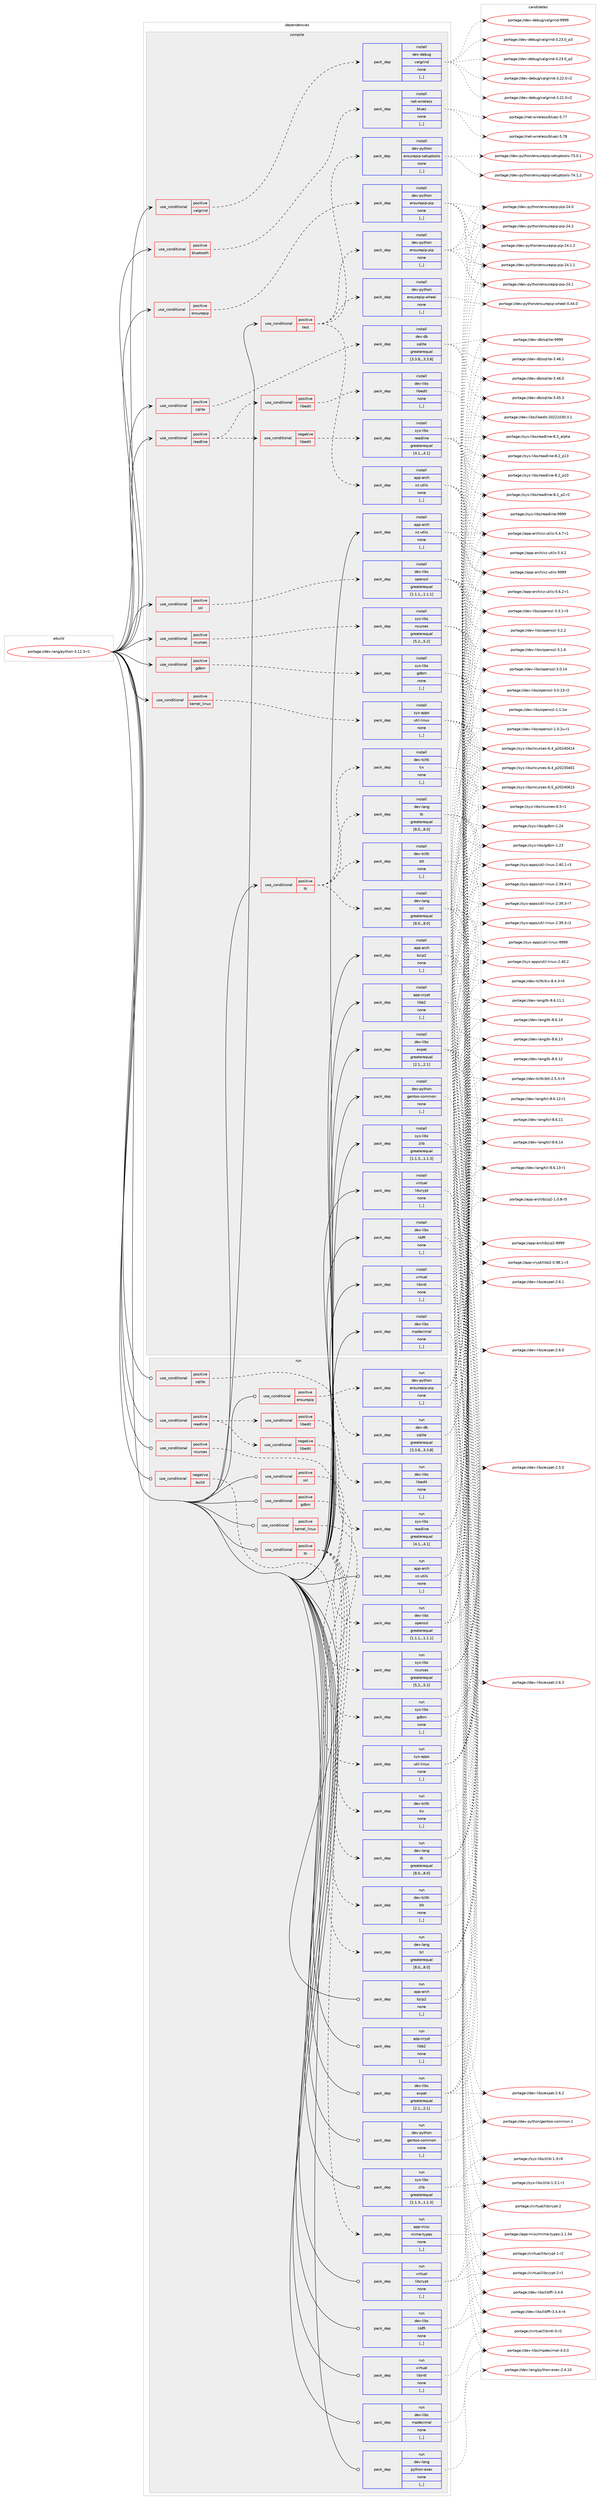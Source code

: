 digraph prolog {

# *************
# Graph options
# *************

newrank=true;
concentrate=true;
compound=true;
graph [rankdir=LR,fontname=Helvetica,fontsize=10,ranksep=1.5];#, ranksep=2.5, nodesep=0.2];
edge  [arrowhead=vee];
node  [fontname=Helvetica,fontsize=10];

# **********
# The ebuild
# **********

subgraph cluster_leftcol {
color=gray;
label=<<i>ebuild</i>>;
id [label="portage://dev-lang/python-3.12.3-r1", color=red, width=4, href="../dev-lang/python-3.12.3-r1.svg"];
}

# ****************
# The dependencies
# ****************

subgraph cluster_midcol {
color=gray;
label=<<i>dependencies</i>>;
subgraph cluster_compile {
fillcolor="#eeeeee";
style=filled;
label=<<i>compile</i>>;
subgraph cond153956 {
dependency595579 [label=<<TABLE BORDER="0" CELLBORDER="1" CELLSPACING="0" CELLPADDING="4"><TR><TD ROWSPAN="3" CELLPADDING="10">use_conditional</TD></TR><TR><TD>positive</TD></TR><TR><TD>bluetooth</TD></TR></TABLE>>, shape=none, color=red];
subgraph pack436943 {
dependency595580 [label=<<TABLE BORDER="0" CELLBORDER="1" CELLSPACING="0" CELLPADDING="4" WIDTH="220"><TR><TD ROWSPAN="6" CELLPADDING="30">pack_dep</TD></TR><TR><TD WIDTH="110">install</TD></TR><TR><TD>net-wireless</TD></TR><TR><TD>bluez</TD></TR><TR><TD>none</TD></TR><TR><TD>[,,]</TD></TR></TABLE>>, shape=none, color=blue];
}
dependency595579:e -> dependency595580:w [weight=20,style="dashed",arrowhead="vee"];
}
id:e -> dependency595579:w [weight=20,style="solid",arrowhead="vee"];
subgraph cond153957 {
dependency595581 [label=<<TABLE BORDER="0" CELLBORDER="1" CELLSPACING="0" CELLPADDING="4"><TR><TD ROWSPAN="3" CELLPADDING="10">use_conditional</TD></TR><TR><TD>positive</TD></TR><TR><TD>ensurepip</TD></TR></TABLE>>, shape=none, color=red];
subgraph pack436944 {
dependency595582 [label=<<TABLE BORDER="0" CELLBORDER="1" CELLSPACING="0" CELLPADDING="4" WIDTH="220"><TR><TD ROWSPAN="6" CELLPADDING="30">pack_dep</TD></TR><TR><TD WIDTH="110">install</TD></TR><TR><TD>dev-python</TD></TR><TR><TD>ensurepip-pip</TD></TR><TR><TD>none</TD></TR><TR><TD>[,,]</TD></TR></TABLE>>, shape=none, color=blue];
}
dependency595581:e -> dependency595582:w [weight=20,style="dashed",arrowhead="vee"];
}
id:e -> dependency595581:w [weight=20,style="solid",arrowhead="vee"];
subgraph cond153958 {
dependency595583 [label=<<TABLE BORDER="0" CELLBORDER="1" CELLSPACING="0" CELLPADDING="4"><TR><TD ROWSPAN="3" CELLPADDING="10">use_conditional</TD></TR><TR><TD>positive</TD></TR><TR><TD>gdbm</TD></TR></TABLE>>, shape=none, color=red];
subgraph pack436945 {
dependency595584 [label=<<TABLE BORDER="0" CELLBORDER="1" CELLSPACING="0" CELLPADDING="4" WIDTH="220"><TR><TD ROWSPAN="6" CELLPADDING="30">pack_dep</TD></TR><TR><TD WIDTH="110">install</TD></TR><TR><TD>sys-libs</TD></TR><TR><TD>gdbm</TD></TR><TR><TD>none</TD></TR><TR><TD>[,,]</TD></TR></TABLE>>, shape=none, color=blue];
}
dependency595583:e -> dependency595584:w [weight=20,style="dashed",arrowhead="vee"];
}
id:e -> dependency595583:w [weight=20,style="solid",arrowhead="vee"];
subgraph cond153959 {
dependency595585 [label=<<TABLE BORDER="0" CELLBORDER="1" CELLSPACING="0" CELLPADDING="4"><TR><TD ROWSPAN="3" CELLPADDING="10">use_conditional</TD></TR><TR><TD>positive</TD></TR><TR><TD>kernel_linux</TD></TR></TABLE>>, shape=none, color=red];
subgraph pack436946 {
dependency595586 [label=<<TABLE BORDER="0" CELLBORDER="1" CELLSPACING="0" CELLPADDING="4" WIDTH="220"><TR><TD ROWSPAN="6" CELLPADDING="30">pack_dep</TD></TR><TR><TD WIDTH="110">install</TD></TR><TR><TD>sys-apps</TD></TR><TR><TD>util-linux</TD></TR><TR><TD>none</TD></TR><TR><TD>[,,]</TD></TR></TABLE>>, shape=none, color=blue];
}
dependency595585:e -> dependency595586:w [weight=20,style="dashed",arrowhead="vee"];
}
id:e -> dependency595585:w [weight=20,style="solid",arrowhead="vee"];
subgraph cond153960 {
dependency595587 [label=<<TABLE BORDER="0" CELLBORDER="1" CELLSPACING="0" CELLPADDING="4"><TR><TD ROWSPAN="3" CELLPADDING="10">use_conditional</TD></TR><TR><TD>positive</TD></TR><TR><TD>ncurses</TD></TR></TABLE>>, shape=none, color=red];
subgraph pack436947 {
dependency595588 [label=<<TABLE BORDER="0" CELLBORDER="1" CELLSPACING="0" CELLPADDING="4" WIDTH="220"><TR><TD ROWSPAN="6" CELLPADDING="30">pack_dep</TD></TR><TR><TD WIDTH="110">install</TD></TR><TR><TD>sys-libs</TD></TR><TR><TD>ncurses</TD></TR><TR><TD>greaterequal</TD></TR><TR><TD>[5.2,,,5.2]</TD></TR></TABLE>>, shape=none, color=blue];
}
dependency595587:e -> dependency595588:w [weight=20,style="dashed",arrowhead="vee"];
}
id:e -> dependency595587:w [weight=20,style="solid",arrowhead="vee"];
subgraph cond153961 {
dependency595589 [label=<<TABLE BORDER="0" CELLBORDER="1" CELLSPACING="0" CELLPADDING="4"><TR><TD ROWSPAN="3" CELLPADDING="10">use_conditional</TD></TR><TR><TD>positive</TD></TR><TR><TD>readline</TD></TR></TABLE>>, shape=none, color=red];
subgraph cond153962 {
dependency595590 [label=<<TABLE BORDER="0" CELLBORDER="1" CELLSPACING="0" CELLPADDING="4"><TR><TD ROWSPAN="3" CELLPADDING="10">use_conditional</TD></TR><TR><TD>negative</TD></TR><TR><TD>libedit</TD></TR></TABLE>>, shape=none, color=red];
subgraph pack436948 {
dependency595591 [label=<<TABLE BORDER="0" CELLBORDER="1" CELLSPACING="0" CELLPADDING="4" WIDTH="220"><TR><TD ROWSPAN="6" CELLPADDING="30">pack_dep</TD></TR><TR><TD WIDTH="110">install</TD></TR><TR><TD>sys-libs</TD></TR><TR><TD>readline</TD></TR><TR><TD>greaterequal</TD></TR><TR><TD>[4.1,,,4.1]</TD></TR></TABLE>>, shape=none, color=blue];
}
dependency595590:e -> dependency595591:w [weight=20,style="dashed",arrowhead="vee"];
}
dependency595589:e -> dependency595590:w [weight=20,style="dashed",arrowhead="vee"];
subgraph cond153963 {
dependency595592 [label=<<TABLE BORDER="0" CELLBORDER="1" CELLSPACING="0" CELLPADDING="4"><TR><TD ROWSPAN="3" CELLPADDING="10">use_conditional</TD></TR><TR><TD>positive</TD></TR><TR><TD>libedit</TD></TR></TABLE>>, shape=none, color=red];
subgraph pack436949 {
dependency595593 [label=<<TABLE BORDER="0" CELLBORDER="1" CELLSPACING="0" CELLPADDING="4" WIDTH="220"><TR><TD ROWSPAN="6" CELLPADDING="30">pack_dep</TD></TR><TR><TD WIDTH="110">install</TD></TR><TR><TD>dev-libs</TD></TR><TR><TD>libedit</TD></TR><TR><TD>none</TD></TR><TR><TD>[,,]</TD></TR></TABLE>>, shape=none, color=blue];
}
dependency595592:e -> dependency595593:w [weight=20,style="dashed",arrowhead="vee"];
}
dependency595589:e -> dependency595592:w [weight=20,style="dashed",arrowhead="vee"];
}
id:e -> dependency595589:w [weight=20,style="solid",arrowhead="vee"];
subgraph cond153964 {
dependency595594 [label=<<TABLE BORDER="0" CELLBORDER="1" CELLSPACING="0" CELLPADDING="4"><TR><TD ROWSPAN="3" CELLPADDING="10">use_conditional</TD></TR><TR><TD>positive</TD></TR><TR><TD>sqlite</TD></TR></TABLE>>, shape=none, color=red];
subgraph pack436950 {
dependency595595 [label=<<TABLE BORDER="0" CELLBORDER="1" CELLSPACING="0" CELLPADDING="4" WIDTH="220"><TR><TD ROWSPAN="6" CELLPADDING="30">pack_dep</TD></TR><TR><TD WIDTH="110">install</TD></TR><TR><TD>dev-db</TD></TR><TR><TD>sqlite</TD></TR><TR><TD>greaterequal</TD></TR><TR><TD>[3.3.8,,,3.3.8]</TD></TR></TABLE>>, shape=none, color=blue];
}
dependency595594:e -> dependency595595:w [weight=20,style="dashed",arrowhead="vee"];
}
id:e -> dependency595594:w [weight=20,style="solid",arrowhead="vee"];
subgraph cond153965 {
dependency595596 [label=<<TABLE BORDER="0" CELLBORDER="1" CELLSPACING="0" CELLPADDING="4"><TR><TD ROWSPAN="3" CELLPADDING="10">use_conditional</TD></TR><TR><TD>positive</TD></TR><TR><TD>ssl</TD></TR></TABLE>>, shape=none, color=red];
subgraph pack436951 {
dependency595597 [label=<<TABLE BORDER="0" CELLBORDER="1" CELLSPACING="0" CELLPADDING="4" WIDTH="220"><TR><TD ROWSPAN="6" CELLPADDING="30">pack_dep</TD></TR><TR><TD WIDTH="110">install</TD></TR><TR><TD>dev-libs</TD></TR><TR><TD>openssl</TD></TR><TR><TD>greaterequal</TD></TR><TR><TD>[1.1.1,,,1.1.1]</TD></TR></TABLE>>, shape=none, color=blue];
}
dependency595596:e -> dependency595597:w [weight=20,style="dashed",arrowhead="vee"];
}
id:e -> dependency595596:w [weight=20,style="solid",arrowhead="vee"];
subgraph cond153966 {
dependency595598 [label=<<TABLE BORDER="0" CELLBORDER="1" CELLSPACING="0" CELLPADDING="4"><TR><TD ROWSPAN="3" CELLPADDING="10">use_conditional</TD></TR><TR><TD>positive</TD></TR><TR><TD>test</TD></TR></TABLE>>, shape=none, color=red];
subgraph pack436952 {
dependency595599 [label=<<TABLE BORDER="0" CELLBORDER="1" CELLSPACING="0" CELLPADDING="4" WIDTH="220"><TR><TD ROWSPAN="6" CELLPADDING="30">pack_dep</TD></TR><TR><TD WIDTH="110">install</TD></TR><TR><TD>app-arch</TD></TR><TR><TD>xz-utils</TD></TR><TR><TD>none</TD></TR><TR><TD>[,,]</TD></TR></TABLE>>, shape=none, color=blue];
}
dependency595598:e -> dependency595599:w [weight=20,style="dashed",arrowhead="vee"];
subgraph pack436953 {
dependency595600 [label=<<TABLE BORDER="0" CELLBORDER="1" CELLSPACING="0" CELLPADDING="4" WIDTH="220"><TR><TD ROWSPAN="6" CELLPADDING="30">pack_dep</TD></TR><TR><TD WIDTH="110">install</TD></TR><TR><TD>dev-python</TD></TR><TR><TD>ensurepip-pip</TD></TR><TR><TD>none</TD></TR><TR><TD>[,,]</TD></TR></TABLE>>, shape=none, color=blue];
}
dependency595598:e -> dependency595600:w [weight=20,style="dashed",arrowhead="vee"];
subgraph pack436954 {
dependency595601 [label=<<TABLE BORDER="0" CELLBORDER="1" CELLSPACING="0" CELLPADDING="4" WIDTH="220"><TR><TD ROWSPAN="6" CELLPADDING="30">pack_dep</TD></TR><TR><TD WIDTH="110">install</TD></TR><TR><TD>dev-python</TD></TR><TR><TD>ensurepip-setuptools</TD></TR><TR><TD>none</TD></TR><TR><TD>[,,]</TD></TR></TABLE>>, shape=none, color=blue];
}
dependency595598:e -> dependency595601:w [weight=20,style="dashed",arrowhead="vee"];
subgraph pack436955 {
dependency595602 [label=<<TABLE BORDER="0" CELLBORDER="1" CELLSPACING="0" CELLPADDING="4" WIDTH="220"><TR><TD ROWSPAN="6" CELLPADDING="30">pack_dep</TD></TR><TR><TD WIDTH="110">install</TD></TR><TR><TD>dev-python</TD></TR><TR><TD>ensurepip-wheel</TD></TR><TR><TD>none</TD></TR><TR><TD>[,,]</TD></TR></TABLE>>, shape=none, color=blue];
}
dependency595598:e -> dependency595602:w [weight=20,style="dashed",arrowhead="vee"];
}
id:e -> dependency595598:w [weight=20,style="solid",arrowhead="vee"];
subgraph cond153967 {
dependency595603 [label=<<TABLE BORDER="0" CELLBORDER="1" CELLSPACING="0" CELLPADDING="4"><TR><TD ROWSPAN="3" CELLPADDING="10">use_conditional</TD></TR><TR><TD>positive</TD></TR><TR><TD>tk</TD></TR></TABLE>>, shape=none, color=red];
subgraph pack436956 {
dependency595604 [label=<<TABLE BORDER="0" CELLBORDER="1" CELLSPACING="0" CELLPADDING="4" WIDTH="220"><TR><TD ROWSPAN="6" CELLPADDING="30">pack_dep</TD></TR><TR><TD WIDTH="110">install</TD></TR><TR><TD>dev-lang</TD></TR><TR><TD>tcl</TD></TR><TR><TD>greaterequal</TD></TR><TR><TD>[8.0,,,8.0]</TD></TR></TABLE>>, shape=none, color=blue];
}
dependency595603:e -> dependency595604:w [weight=20,style="dashed",arrowhead="vee"];
subgraph pack436957 {
dependency595605 [label=<<TABLE BORDER="0" CELLBORDER="1" CELLSPACING="0" CELLPADDING="4" WIDTH="220"><TR><TD ROWSPAN="6" CELLPADDING="30">pack_dep</TD></TR><TR><TD WIDTH="110">install</TD></TR><TR><TD>dev-lang</TD></TR><TR><TD>tk</TD></TR><TR><TD>greaterequal</TD></TR><TR><TD>[8.0,,,8.0]</TD></TR></TABLE>>, shape=none, color=blue];
}
dependency595603:e -> dependency595605:w [weight=20,style="dashed",arrowhead="vee"];
subgraph pack436958 {
dependency595606 [label=<<TABLE BORDER="0" CELLBORDER="1" CELLSPACING="0" CELLPADDING="4" WIDTH="220"><TR><TD ROWSPAN="6" CELLPADDING="30">pack_dep</TD></TR><TR><TD WIDTH="110">install</TD></TR><TR><TD>dev-tcltk</TD></TR><TR><TD>blt</TD></TR><TR><TD>none</TD></TR><TR><TD>[,,]</TD></TR></TABLE>>, shape=none, color=blue];
}
dependency595603:e -> dependency595606:w [weight=20,style="dashed",arrowhead="vee"];
subgraph pack436959 {
dependency595607 [label=<<TABLE BORDER="0" CELLBORDER="1" CELLSPACING="0" CELLPADDING="4" WIDTH="220"><TR><TD ROWSPAN="6" CELLPADDING="30">pack_dep</TD></TR><TR><TD WIDTH="110">install</TD></TR><TR><TD>dev-tcltk</TD></TR><TR><TD>tix</TD></TR><TR><TD>none</TD></TR><TR><TD>[,,]</TD></TR></TABLE>>, shape=none, color=blue];
}
dependency595603:e -> dependency595607:w [weight=20,style="dashed",arrowhead="vee"];
}
id:e -> dependency595603:w [weight=20,style="solid",arrowhead="vee"];
subgraph cond153968 {
dependency595608 [label=<<TABLE BORDER="0" CELLBORDER="1" CELLSPACING="0" CELLPADDING="4"><TR><TD ROWSPAN="3" CELLPADDING="10">use_conditional</TD></TR><TR><TD>positive</TD></TR><TR><TD>valgrind</TD></TR></TABLE>>, shape=none, color=red];
subgraph pack436960 {
dependency595609 [label=<<TABLE BORDER="0" CELLBORDER="1" CELLSPACING="0" CELLPADDING="4" WIDTH="220"><TR><TD ROWSPAN="6" CELLPADDING="30">pack_dep</TD></TR><TR><TD WIDTH="110">install</TD></TR><TR><TD>dev-debug</TD></TR><TR><TD>valgrind</TD></TR><TR><TD>none</TD></TR><TR><TD>[,,]</TD></TR></TABLE>>, shape=none, color=blue];
}
dependency595608:e -> dependency595609:w [weight=20,style="dashed",arrowhead="vee"];
}
id:e -> dependency595608:w [weight=20,style="solid",arrowhead="vee"];
subgraph pack436961 {
dependency595610 [label=<<TABLE BORDER="0" CELLBORDER="1" CELLSPACING="0" CELLPADDING="4" WIDTH="220"><TR><TD ROWSPAN="6" CELLPADDING="30">pack_dep</TD></TR><TR><TD WIDTH="110">install</TD></TR><TR><TD>app-arch</TD></TR><TR><TD>bzip2</TD></TR><TR><TD>none</TD></TR><TR><TD>[,,]</TD></TR></TABLE>>, shape=none, color=blue];
}
id:e -> dependency595610:w [weight=20,style="solid",arrowhead="vee"];
subgraph pack436962 {
dependency595611 [label=<<TABLE BORDER="0" CELLBORDER="1" CELLSPACING="0" CELLPADDING="4" WIDTH="220"><TR><TD ROWSPAN="6" CELLPADDING="30">pack_dep</TD></TR><TR><TD WIDTH="110">install</TD></TR><TR><TD>app-arch</TD></TR><TR><TD>xz-utils</TD></TR><TR><TD>none</TD></TR><TR><TD>[,,]</TD></TR></TABLE>>, shape=none, color=blue];
}
id:e -> dependency595611:w [weight=20,style="solid",arrowhead="vee"];
subgraph pack436963 {
dependency595612 [label=<<TABLE BORDER="0" CELLBORDER="1" CELLSPACING="0" CELLPADDING="4" WIDTH="220"><TR><TD ROWSPAN="6" CELLPADDING="30">pack_dep</TD></TR><TR><TD WIDTH="110">install</TD></TR><TR><TD>app-crypt</TD></TR><TR><TD>libb2</TD></TR><TR><TD>none</TD></TR><TR><TD>[,,]</TD></TR></TABLE>>, shape=none, color=blue];
}
id:e -> dependency595612:w [weight=20,style="solid",arrowhead="vee"];
subgraph pack436964 {
dependency595613 [label=<<TABLE BORDER="0" CELLBORDER="1" CELLSPACING="0" CELLPADDING="4" WIDTH="220"><TR><TD ROWSPAN="6" CELLPADDING="30">pack_dep</TD></TR><TR><TD WIDTH="110">install</TD></TR><TR><TD>dev-libs</TD></TR><TR><TD>expat</TD></TR><TR><TD>greaterequal</TD></TR><TR><TD>[2.1,,,2.1]</TD></TR></TABLE>>, shape=none, color=blue];
}
id:e -> dependency595613:w [weight=20,style="solid",arrowhead="vee"];
subgraph pack436965 {
dependency595614 [label=<<TABLE BORDER="0" CELLBORDER="1" CELLSPACING="0" CELLPADDING="4" WIDTH="220"><TR><TD ROWSPAN="6" CELLPADDING="30">pack_dep</TD></TR><TR><TD WIDTH="110">install</TD></TR><TR><TD>dev-libs</TD></TR><TR><TD>libffi</TD></TR><TR><TD>none</TD></TR><TR><TD>[,,]</TD></TR></TABLE>>, shape=none, color=blue];
}
id:e -> dependency595614:w [weight=20,style="solid",arrowhead="vee"];
subgraph pack436966 {
dependency595615 [label=<<TABLE BORDER="0" CELLBORDER="1" CELLSPACING="0" CELLPADDING="4" WIDTH="220"><TR><TD ROWSPAN="6" CELLPADDING="30">pack_dep</TD></TR><TR><TD WIDTH="110">install</TD></TR><TR><TD>dev-libs</TD></TR><TR><TD>mpdecimal</TD></TR><TR><TD>none</TD></TR><TR><TD>[,,]</TD></TR></TABLE>>, shape=none, color=blue];
}
id:e -> dependency595615:w [weight=20,style="solid",arrowhead="vee"];
subgraph pack436967 {
dependency595616 [label=<<TABLE BORDER="0" CELLBORDER="1" CELLSPACING="0" CELLPADDING="4" WIDTH="220"><TR><TD ROWSPAN="6" CELLPADDING="30">pack_dep</TD></TR><TR><TD WIDTH="110">install</TD></TR><TR><TD>dev-python</TD></TR><TR><TD>gentoo-common</TD></TR><TR><TD>none</TD></TR><TR><TD>[,,]</TD></TR></TABLE>>, shape=none, color=blue];
}
id:e -> dependency595616:w [weight=20,style="solid",arrowhead="vee"];
subgraph pack436968 {
dependency595617 [label=<<TABLE BORDER="0" CELLBORDER="1" CELLSPACING="0" CELLPADDING="4" WIDTH="220"><TR><TD ROWSPAN="6" CELLPADDING="30">pack_dep</TD></TR><TR><TD WIDTH="110">install</TD></TR><TR><TD>sys-libs</TD></TR><TR><TD>zlib</TD></TR><TR><TD>greaterequal</TD></TR><TR><TD>[1.1.3,,,1.1.3]</TD></TR></TABLE>>, shape=none, color=blue];
}
id:e -> dependency595617:w [weight=20,style="solid",arrowhead="vee"];
subgraph pack436969 {
dependency595618 [label=<<TABLE BORDER="0" CELLBORDER="1" CELLSPACING="0" CELLPADDING="4" WIDTH="220"><TR><TD ROWSPAN="6" CELLPADDING="30">pack_dep</TD></TR><TR><TD WIDTH="110">install</TD></TR><TR><TD>virtual</TD></TR><TR><TD>libcrypt</TD></TR><TR><TD>none</TD></TR><TR><TD>[,,]</TD></TR></TABLE>>, shape=none, color=blue];
}
id:e -> dependency595618:w [weight=20,style="solid",arrowhead="vee"];
subgraph pack436970 {
dependency595619 [label=<<TABLE BORDER="0" CELLBORDER="1" CELLSPACING="0" CELLPADDING="4" WIDTH="220"><TR><TD ROWSPAN="6" CELLPADDING="30">pack_dep</TD></TR><TR><TD WIDTH="110">install</TD></TR><TR><TD>virtual</TD></TR><TR><TD>libintl</TD></TR><TR><TD>none</TD></TR><TR><TD>[,,]</TD></TR></TABLE>>, shape=none, color=blue];
}
id:e -> dependency595619:w [weight=20,style="solid",arrowhead="vee"];
}
subgraph cluster_compileandrun {
fillcolor="#eeeeee";
style=filled;
label=<<i>compile and run</i>>;
}
subgraph cluster_run {
fillcolor="#eeeeee";
style=filled;
label=<<i>run</i>>;
subgraph cond153969 {
dependency595620 [label=<<TABLE BORDER="0" CELLBORDER="1" CELLSPACING="0" CELLPADDING="4"><TR><TD ROWSPAN="3" CELLPADDING="10">use_conditional</TD></TR><TR><TD>negative</TD></TR><TR><TD>build</TD></TR></TABLE>>, shape=none, color=red];
subgraph pack436971 {
dependency595621 [label=<<TABLE BORDER="0" CELLBORDER="1" CELLSPACING="0" CELLPADDING="4" WIDTH="220"><TR><TD ROWSPAN="6" CELLPADDING="30">pack_dep</TD></TR><TR><TD WIDTH="110">run</TD></TR><TR><TD>app-misc</TD></TR><TR><TD>mime-types</TD></TR><TR><TD>none</TD></TR><TR><TD>[,,]</TD></TR></TABLE>>, shape=none, color=blue];
}
dependency595620:e -> dependency595621:w [weight=20,style="dashed",arrowhead="vee"];
}
id:e -> dependency595620:w [weight=20,style="solid",arrowhead="odot"];
subgraph cond153970 {
dependency595622 [label=<<TABLE BORDER="0" CELLBORDER="1" CELLSPACING="0" CELLPADDING="4"><TR><TD ROWSPAN="3" CELLPADDING="10">use_conditional</TD></TR><TR><TD>positive</TD></TR><TR><TD>ensurepip</TD></TR></TABLE>>, shape=none, color=red];
subgraph pack436972 {
dependency595623 [label=<<TABLE BORDER="0" CELLBORDER="1" CELLSPACING="0" CELLPADDING="4" WIDTH="220"><TR><TD ROWSPAN="6" CELLPADDING="30">pack_dep</TD></TR><TR><TD WIDTH="110">run</TD></TR><TR><TD>dev-python</TD></TR><TR><TD>ensurepip-pip</TD></TR><TR><TD>none</TD></TR><TR><TD>[,,]</TD></TR></TABLE>>, shape=none, color=blue];
}
dependency595622:e -> dependency595623:w [weight=20,style="dashed",arrowhead="vee"];
}
id:e -> dependency595622:w [weight=20,style="solid",arrowhead="odot"];
subgraph cond153971 {
dependency595624 [label=<<TABLE BORDER="0" CELLBORDER="1" CELLSPACING="0" CELLPADDING="4"><TR><TD ROWSPAN="3" CELLPADDING="10">use_conditional</TD></TR><TR><TD>positive</TD></TR><TR><TD>gdbm</TD></TR></TABLE>>, shape=none, color=red];
subgraph pack436973 {
dependency595625 [label=<<TABLE BORDER="0" CELLBORDER="1" CELLSPACING="0" CELLPADDING="4" WIDTH="220"><TR><TD ROWSPAN="6" CELLPADDING="30">pack_dep</TD></TR><TR><TD WIDTH="110">run</TD></TR><TR><TD>sys-libs</TD></TR><TR><TD>gdbm</TD></TR><TR><TD>none</TD></TR><TR><TD>[,,]</TD></TR></TABLE>>, shape=none, color=blue];
}
dependency595624:e -> dependency595625:w [weight=20,style="dashed",arrowhead="vee"];
}
id:e -> dependency595624:w [weight=20,style="solid",arrowhead="odot"];
subgraph cond153972 {
dependency595626 [label=<<TABLE BORDER="0" CELLBORDER="1" CELLSPACING="0" CELLPADDING="4"><TR><TD ROWSPAN="3" CELLPADDING="10">use_conditional</TD></TR><TR><TD>positive</TD></TR><TR><TD>kernel_linux</TD></TR></TABLE>>, shape=none, color=red];
subgraph pack436974 {
dependency595627 [label=<<TABLE BORDER="0" CELLBORDER="1" CELLSPACING="0" CELLPADDING="4" WIDTH="220"><TR><TD ROWSPAN="6" CELLPADDING="30">pack_dep</TD></TR><TR><TD WIDTH="110">run</TD></TR><TR><TD>sys-apps</TD></TR><TR><TD>util-linux</TD></TR><TR><TD>none</TD></TR><TR><TD>[,,]</TD></TR></TABLE>>, shape=none, color=blue];
}
dependency595626:e -> dependency595627:w [weight=20,style="dashed",arrowhead="vee"];
}
id:e -> dependency595626:w [weight=20,style="solid",arrowhead="odot"];
subgraph cond153973 {
dependency595628 [label=<<TABLE BORDER="0" CELLBORDER="1" CELLSPACING="0" CELLPADDING="4"><TR><TD ROWSPAN="3" CELLPADDING="10">use_conditional</TD></TR><TR><TD>positive</TD></TR><TR><TD>ncurses</TD></TR></TABLE>>, shape=none, color=red];
subgraph pack436975 {
dependency595629 [label=<<TABLE BORDER="0" CELLBORDER="1" CELLSPACING="0" CELLPADDING="4" WIDTH="220"><TR><TD ROWSPAN="6" CELLPADDING="30">pack_dep</TD></TR><TR><TD WIDTH="110">run</TD></TR><TR><TD>sys-libs</TD></TR><TR><TD>ncurses</TD></TR><TR><TD>greaterequal</TD></TR><TR><TD>[5.2,,,5.2]</TD></TR></TABLE>>, shape=none, color=blue];
}
dependency595628:e -> dependency595629:w [weight=20,style="dashed",arrowhead="vee"];
}
id:e -> dependency595628:w [weight=20,style="solid",arrowhead="odot"];
subgraph cond153974 {
dependency595630 [label=<<TABLE BORDER="0" CELLBORDER="1" CELLSPACING="0" CELLPADDING="4"><TR><TD ROWSPAN="3" CELLPADDING="10">use_conditional</TD></TR><TR><TD>positive</TD></TR><TR><TD>readline</TD></TR></TABLE>>, shape=none, color=red];
subgraph cond153975 {
dependency595631 [label=<<TABLE BORDER="0" CELLBORDER="1" CELLSPACING="0" CELLPADDING="4"><TR><TD ROWSPAN="3" CELLPADDING="10">use_conditional</TD></TR><TR><TD>negative</TD></TR><TR><TD>libedit</TD></TR></TABLE>>, shape=none, color=red];
subgraph pack436976 {
dependency595632 [label=<<TABLE BORDER="0" CELLBORDER="1" CELLSPACING="0" CELLPADDING="4" WIDTH="220"><TR><TD ROWSPAN="6" CELLPADDING="30">pack_dep</TD></TR><TR><TD WIDTH="110">run</TD></TR><TR><TD>sys-libs</TD></TR><TR><TD>readline</TD></TR><TR><TD>greaterequal</TD></TR><TR><TD>[4.1,,,4.1]</TD></TR></TABLE>>, shape=none, color=blue];
}
dependency595631:e -> dependency595632:w [weight=20,style="dashed",arrowhead="vee"];
}
dependency595630:e -> dependency595631:w [weight=20,style="dashed",arrowhead="vee"];
subgraph cond153976 {
dependency595633 [label=<<TABLE BORDER="0" CELLBORDER="1" CELLSPACING="0" CELLPADDING="4"><TR><TD ROWSPAN="3" CELLPADDING="10">use_conditional</TD></TR><TR><TD>positive</TD></TR><TR><TD>libedit</TD></TR></TABLE>>, shape=none, color=red];
subgraph pack436977 {
dependency595634 [label=<<TABLE BORDER="0" CELLBORDER="1" CELLSPACING="0" CELLPADDING="4" WIDTH="220"><TR><TD ROWSPAN="6" CELLPADDING="30">pack_dep</TD></TR><TR><TD WIDTH="110">run</TD></TR><TR><TD>dev-libs</TD></TR><TR><TD>libedit</TD></TR><TR><TD>none</TD></TR><TR><TD>[,,]</TD></TR></TABLE>>, shape=none, color=blue];
}
dependency595633:e -> dependency595634:w [weight=20,style="dashed",arrowhead="vee"];
}
dependency595630:e -> dependency595633:w [weight=20,style="dashed",arrowhead="vee"];
}
id:e -> dependency595630:w [weight=20,style="solid",arrowhead="odot"];
subgraph cond153977 {
dependency595635 [label=<<TABLE BORDER="0" CELLBORDER="1" CELLSPACING="0" CELLPADDING="4"><TR><TD ROWSPAN="3" CELLPADDING="10">use_conditional</TD></TR><TR><TD>positive</TD></TR><TR><TD>sqlite</TD></TR></TABLE>>, shape=none, color=red];
subgraph pack436978 {
dependency595636 [label=<<TABLE BORDER="0" CELLBORDER="1" CELLSPACING="0" CELLPADDING="4" WIDTH="220"><TR><TD ROWSPAN="6" CELLPADDING="30">pack_dep</TD></TR><TR><TD WIDTH="110">run</TD></TR><TR><TD>dev-db</TD></TR><TR><TD>sqlite</TD></TR><TR><TD>greaterequal</TD></TR><TR><TD>[3.3.8,,,3.3.8]</TD></TR></TABLE>>, shape=none, color=blue];
}
dependency595635:e -> dependency595636:w [weight=20,style="dashed",arrowhead="vee"];
}
id:e -> dependency595635:w [weight=20,style="solid",arrowhead="odot"];
subgraph cond153978 {
dependency595637 [label=<<TABLE BORDER="0" CELLBORDER="1" CELLSPACING="0" CELLPADDING="4"><TR><TD ROWSPAN="3" CELLPADDING="10">use_conditional</TD></TR><TR><TD>positive</TD></TR><TR><TD>ssl</TD></TR></TABLE>>, shape=none, color=red];
subgraph pack436979 {
dependency595638 [label=<<TABLE BORDER="0" CELLBORDER="1" CELLSPACING="0" CELLPADDING="4" WIDTH="220"><TR><TD ROWSPAN="6" CELLPADDING="30">pack_dep</TD></TR><TR><TD WIDTH="110">run</TD></TR><TR><TD>dev-libs</TD></TR><TR><TD>openssl</TD></TR><TR><TD>greaterequal</TD></TR><TR><TD>[1.1.1,,,1.1.1]</TD></TR></TABLE>>, shape=none, color=blue];
}
dependency595637:e -> dependency595638:w [weight=20,style="dashed",arrowhead="vee"];
}
id:e -> dependency595637:w [weight=20,style="solid",arrowhead="odot"];
subgraph cond153979 {
dependency595639 [label=<<TABLE BORDER="0" CELLBORDER="1" CELLSPACING="0" CELLPADDING="4"><TR><TD ROWSPAN="3" CELLPADDING="10">use_conditional</TD></TR><TR><TD>positive</TD></TR><TR><TD>tk</TD></TR></TABLE>>, shape=none, color=red];
subgraph pack436980 {
dependency595640 [label=<<TABLE BORDER="0" CELLBORDER="1" CELLSPACING="0" CELLPADDING="4" WIDTH="220"><TR><TD ROWSPAN="6" CELLPADDING="30">pack_dep</TD></TR><TR><TD WIDTH="110">run</TD></TR><TR><TD>dev-lang</TD></TR><TR><TD>tcl</TD></TR><TR><TD>greaterequal</TD></TR><TR><TD>[8.0,,,8.0]</TD></TR></TABLE>>, shape=none, color=blue];
}
dependency595639:e -> dependency595640:w [weight=20,style="dashed",arrowhead="vee"];
subgraph pack436981 {
dependency595641 [label=<<TABLE BORDER="0" CELLBORDER="1" CELLSPACING="0" CELLPADDING="4" WIDTH="220"><TR><TD ROWSPAN="6" CELLPADDING="30">pack_dep</TD></TR><TR><TD WIDTH="110">run</TD></TR><TR><TD>dev-lang</TD></TR><TR><TD>tk</TD></TR><TR><TD>greaterequal</TD></TR><TR><TD>[8.0,,,8.0]</TD></TR></TABLE>>, shape=none, color=blue];
}
dependency595639:e -> dependency595641:w [weight=20,style="dashed",arrowhead="vee"];
subgraph pack436982 {
dependency595642 [label=<<TABLE BORDER="0" CELLBORDER="1" CELLSPACING="0" CELLPADDING="4" WIDTH="220"><TR><TD ROWSPAN="6" CELLPADDING="30">pack_dep</TD></TR><TR><TD WIDTH="110">run</TD></TR><TR><TD>dev-tcltk</TD></TR><TR><TD>blt</TD></TR><TR><TD>none</TD></TR><TR><TD>[,,]</TD></TR></TABLE>>, shape=none, color=blue];
}
dependency595639:e -> dependency595642:w [weight=20,style="dashed",arrowhead="vee"];
subgraph pack436983 {
dependency595643 [label=<<TABLE BORDER="0" CELLBORDER="1" CELLSPACING="0" CELLPADDING="4" WIDTH="220"><TR><TD ROWSPAN="6" CELLPADDING="30">pack_dep</TD></TR><TR><TD WIDTH="110">run</TD></TR><TR><TD>dev-tcltk</TD></TR><TR><TD>tix</TD></TR><TR><TD>none</TD></TR><TR><TD>[,,]</TD></TR></TABLE>>, shape=none, color=blue];
}
dependency595639:e -> dependency595643:w [weight=20,style="dashed",arrowhead="vee"];
}
id:e -> dependency595639:w [weight=20,style="solid",arrowhead="odot"];
subgraph pack436984 {
dependency595644 [label=<<TABLE BORDER="0" CELLBORDER="1" CELLSPACING="0" CELLPADDING="4" WIDTH="220"><TR><TD ROWSPAN="6" CELLPADDING="30">pack_dep</TD></TR><TR><TD WIDTH="110">run</TD></TR><TR><TD>app-arch</TD></TR><TR><TD>bzip2</TD></TR><TR><TD>none</TD></TR><TR><TD>[,,]</TD></TR></TABLE>>, shape=none, color=blue];
}
id:e -> dependency595644:w [weight=20,style="solid",arrowhead="odot"];
subgraph pack436985 {
dependency595645 [label=<<TABLE BORDER="0" CELLBORDER="1" CELLSPACING="0" CELLPADDING="4" WIDTH="220"><TR><TD ROWSPAN="6" CELLPADDING="30">pack_dep</TD></TR><TR><TD WIDTH="110">run</TD></TR><TR><TD>app-arch</TD></TR><TR><TD>xz-utils</TD></TR><TR><TD>none</TD></TR><TR><TD>[,,]</TD></TR></TABLE>>, shape=none, color=blue];
}
id:e -> dependency595645:w [weight=20,style="solid",arrowhead="odot"];
subgraph pack436986 {
dependency595646 [label=<<TABLE BORDER="0" CELLBORDER="1" CELLSPACING="0" CELLPADDING="4" WIDTH="220"><TR><TD ROWSPAN="6" CELLPADDING="30">pack_dep</TD></TR><TR><TD WIDTH="110">run</TD></TR><TR><TD>app-crypt</TD></TR><TR><TD>libb2</TD></TR><TR><TD>none</TD></TR><TR><TD>[,,]</TD></TR></TABLE>>, shape=none, color=blue];
}
id:e -> dependency595646:w [weight=20,style="solid",arrowhead="odot"];
subgraph pack436987 {
dependency595647 [label=<<TABLE BORDER="0" CELLBORDER="1" CELLSPACING="0" CELLPADDING="4" WIDTH="220"><TR><TD ROWSPAN="6" CELLPADDING="30">pack_dep</TD></TR><TR><TD WIDTH="110">run</TD></TR><TR><TD>dev-lang</TD></TR><TR><TD>python-exec</TD></TR><TR><TD>none</TD></TR><TR><TD>[,,]</TD></TR></TABLE>>, shape=none, color=blue];
}
id:e -> dependency595647:w [weight=20,style="solid",arrowhead="odot"];
subgraph pack436988 {
dependency595648 [label=<<TABLE BORDER="0" CELLBORDER="1" CELLSPACING="0" CELLPADDING="4" WIDTH="220"><TR><TD ROWSPAN="6" CELLPADDING="30">pack_dep</TD></TR><TR><TD WIDTH="110">run</TD></TR><TR><TD>dev-libs</TD></TR><TR><TD>expat</TD></TR><TR><TD>greaterequal</TD></TR><TR><TD>[2.1,,,2.1]</TD></TR></TABLE>>, shape=none, color=blue];
}
id:e -> dependency595648:w [weight=20,style="solid",arrowhead="odot"];
subgraph pack436989 {
dependency595649 [label=<<TABLE BORDER="0" CELLBORDER="1" CELLSPACING="0" CELLPADDING="4" WIDTH="220"><TR><TD ROWSPAN="6" CELLPADDING="30">pack_dep</TD></TR><TR><TD WIDTH="110">run</TD></TR><TR><TD>dev-libs</TD></TR><TR><TD>libffi</TD></TR><TR><TD>none</TD></TR><TR><TD>[,,]</TD></TR></TABLE>>, shape=none, color=blue];
}
id:e -> dependency595649:w [weight=20,style="solid",arrowhead="odot"];
subgraph pack436990 {
dependency595650 [label=<<TABLE BORDER="0" CELLBORDER="1" CELLSPACING="0" CELLPADDING="4" WIDTH="220"><TR><TD ROWSPAN="6" CELLPADDING="30">pack_dep</TD></TR><TR><TD WIDTH="110">run</TD></TR><TR><TD>dev-libs</TD></TR><TR><TD>mpdecimal</TD></TR><TR><TD>none</TD></TR><TR><TD>[,,]</TD></TR></TABLE>>, shape=none, color=blue];
}
id:e -> dependency595650:w [weight=20,style="solid",arrowhead="odot"];
subgraph pack436991 {
dependency595651 [label=<<TABLE BORDER="0" CELLBORDER="1" CELLSPACING="0" CELLPADDING="4" WIDTH="220"><TR><TD ROWSPAN="6" CELLPADDING="30">pack_dep</TD></TR><TR><TD WIDTH="110">run</TD></TR><TR><TD>dev-python</TD></TR><TR><TD>gentoo-common</TD></TR><TR><TD>none</TD></TR><TR><TD>[,,]</TD></TR></TABLE>>, shape=none, color=blue];
}
id:e -> dependency595651:w [weight=20,style="solid",arrowhead="odot"];
subgraph pack436992 {
dependency595652 [label=<<TABLE BORDER="0" CELLBORDER="1" CELLSPACING="0" CELLPADDING="4" WIDTH="220"><TR><TD ROWSPAN="6" CELLPADDING="30">pack_dep</TD></TR><TR><TD WIDTH="110">run</TD></TR><TR><TD>sys-libs</TD></TR><TR><TD>zlib</TD></TR><TR><TD>greaterequal</TD></TR><TR><TD>[1.1.3,,,1.1.3]</TD></TR></TABLE>>, shape=none, color=blue];
}
id:e -> dependency595652:w [weight=20,style="solid",arrowhead="odot"];
subgraph pack436993 {
dependency595653 [label=<<TABLE BORDER="0" CELLBORDER="1" CELLSPACING="0" CELLPADDING="4" WIDTH="220"><TR><TD ROWSPAN="6" CELLPADDING="30">pack_dep</TD></TR><TR><TD WIDTH="110">run</TD></TR><TR><TD>virtual</TD></TR><TR><TD>libcrypt</TD></TR><TR><TD>none</TD></TR><TR><TD>[,,]</TD></TR></TABLE>>, shape=none, color=blue];
}
id:e -> dependency595653:w [weight=20,style="solid",arrowhead="odot"];
subgraph pack436994 {
dependency595654 [label=<<TABLE BORDER="0" CELLBORDER="1" CELLSPACING="0" CELLPADDING="4" WIDTH="220"><TR><TD ROWSPAN="6" CELLPADDING="30">pack_dep</TD></TR><TR><TD WIDTH="110">run</TD></TR><TR><TD>virtual</TD></TR><TR><TD>libintl</TD></TR><TR><TD>none</TD></TR><TR><TD>[,,]</TD></TR></TABLE>>, shape=none, color=blue];
}
id:e -> dependency595654:w [weight=20,style="solid",arrowhead="odot"];
}
}

# **************
# The candidates
# **************

subgraph cluster_choices {
rank=same;
color=gray;
label=<<i>candidates</i>>;

subgraph choice436943 {
color=black;
nodesep=1;
choice1101011164511910511410110810111511547981081171011224553465556 [label="portage://net-wireless/bluez-5.78", color=red, width=4,href="../net-wireless/bluez-5.78.svg"];
choice1101011164511910511410110810111511547981081171011224553465555 [label="portage://net-wireless/bluez-5.77", color=red, width=4,href="../net-wireless/bluez-5.77.svg"];
dependency595580:e -> choice1101011164511910511410110810111511547981081171011224553465556:w [style=dotted,weight="100"];
dependency595580:e -> choice1101011164511910511410110810111511547981081171011224553465555:w [style=dotted,weight="100"];
}
subgraph choice436944 {
color=black;
nodesep=1;
choice1001011184511212111610411111047101110115117114101112105112451121051124550524650 [label="portage://dev-python/ensurepip-pip-24.2", color=red, width=4,href="../dev-python/ensurepip-pip-24.2.svg"];
choice10010111845112121116104111110471011101151171141011121051124511210511245505246494650 [label="portage://dev-python/ensurepip-pip-24.1.2", color=red, width=4,href="../dev-python/ensurepip-pip-24.1.2.svg"];
choice10010111845112121116104111110471011101151171141011121051124511210511245505246494649 [label="portage://dev-python/ensurepip-pip-24.1.1", color=red, width=4,href="../dev-python/ensurepip-pip-24.1.1.svg"];
choice1001011184511212111610411111047101110115117114101112105112451121051124550524649 [label="portage://dev-python/ensurepip-pip-24.1", color=red, width=4,href="../dev-python/ensurepip-pip-24.1.svg"];
choice1001011184511212111610411111047101110115117114101112105112451121051124550524648 [label="portage://dev-python/ensurepip-pip-24.0", color=red, width=4,href="../dev-python/ensurepip-pip-24.0.svg"];
dependency595582:e -> choice1001011184511212111610411111047101110115117114101112105112451121051124550524650:w [style=dotted,weight="100"];
dependency595582:e -> choice10010111845112121116104111110471011101151171141011121051124511210511245505246494650:w [style=dotted,weight="100"];
dependency595582:e -> choice10010111845112121116104111110471011101151171141011121051124511210511245505246494649:w [style=dotted,weight="100"];
dependency595582:e -> choice1001011184511212111610411111047101110115117114101112105112451121051124550524649:w [style=dotted,weight="100"];
dependency595582:e -> choice1001011184511212111610411111047101110115117114101112105112451121051124550524648:w [style=dotted,weight="100"];
}
subgraph choice436945 {
color=black;
nodesep=1;
choice115121115451081059811547103100981094549465052 [label="portage://sys-libs/gdbm-1.24", color=red, width=4,href="../sys-libs/gdbm-1.24.svg"];
choice115121115451081059811547103100981094549465051 [label="portage://sys-libs/gdbm-1.23", color=red, width=4,href="../sys-libs/gdbm-1.23.svg"];
dependency595584:e -> choice115121115451081059811547103100981094549465052:w [style=dotted,weight="100"];
dependency595584:e -> choice115121115451081059811547103100981094549465051:w [style=dotted,weight="100"];
}
subgraph choice436946 {
color=black;
nodesep=1;
choice115121115459711211211547117116105108451081051101171204557575757 [label="portage://sys-apps/util-linux-9999", color=red, width=4,href="../sys-apps/util-linux-9999.svg"];
choice1151211154597112112115471171161051084510810511011712045504652484650 [label="portage://sys-apps/util-linux-2.40.2", color=red, width=4,href="../sys-apps/util-linux-2.40.2.svg"];
choice11512111545971121121154711711610510845108105110117120455046524846494511451 [label="portage://sys-apps/util-linux-2.40.1-r3", color=red, width=4,href="../sys-apps/util-linux-2.40.1-r3.svg"];
choice11512111545971121121154711711610510845108105110117120455046515746524511449 [label="portage://sys-apps/util-linux-2.39.4-r1", color=red, width=4,href="../sys-apps/util-linux-2.39.4-r1.svg"];
choice11512111545971121121154711711610510845108105110117120455046515746514511455 [label="portage://sys-apps/util-linux-2.39.3-r7", color=red, width=4,href="../sys-apps/util-linux-2.39.3-r7.svg"];
choice11512111545971121121154711711610510845108105110117120455046515746514511450 [label="portage://sys-apps/util-linux-2.39.3-r2", color=red, width=4,href="../sys-apps/util-linux-2.39.3-r2.svg"];
dependency595586:e -> choice115121115459711211211547117116105108451081051101171204557575757:w [style=dotted,weight="100"];
dependency595586:e -> choice1151211154597112112115471171161051084510810511011712045504652484650:w [style=dotted,weight="100"];
dependency595586:e -> choice11512111545971121121154711711610510845108105110117120455046524846494511451:w [style=dotted,weight="100"];
dependency595586:e -> choice11512111545971121121154711711610510845108105110117120455046515746524511449:w [style=dotted,weight="100"];
dependency595586:e -> choice11512111545971121121154711711610510845108105110117120455046515746514511455:w [style=dotted,weight="100"];
dependency595586:e -> choice11512111545971121121154711711610510845108105110117120455046515746514511450:w [style=dotted,weight="100"];
}
subgraph choice436947 {
color=black;
nodesep=1;
choice1151211154510810598115471109911711411510111545544653951125048505248544953 [label="portage://sys-libs/ncurses-6.5_p20240615", color=red, width=4,href="../sys-libs/ncurses-6.5_p20240615.svg"];
choice11512111545108105981154711099117114115101115455446534511449 [label="portage://sys-libs/ncurses-6.5-r1", color=red, width=4,href="../sys-libs/ncurses-6.5-r1.svg"];
choice1151211154510810598115471109911711411510111545544652951125048505248524952 [label="portage://sys-libs/ncurses-6.4_p20240414", color=red, width=4,href="../sys-libs/ncurses-6.4_p20240414.svg"];
choice1151211154510810598115471109911711411510111545544652951125048505148524849 [label="portage://sys-libs/ncurses-6.4_p20230401", color=red, width=4,href="../sys-libs/ncurses-6.4_p20230401.svg"];
dependency595588:e -> choice1151211154510810598115471109911711411510111545544653951125048505248544953:w [style=dotted,weight="100"];
dependency595588:e -> choice11512111545108105981154711099117114115101115455446534511449:w [style=dotted,weight="100"];
dependency595588:e -> choice1151211154510810598115471109911711411510111545544652951125048505248524952:w [style=dotted,weight="100"];
dependency595588:e -> choice1151211154510810598115471109911711411510111545544652951125048505148524849:w [style=dotted,weight="100"];
}
subgraph choice436948 {
color=black;
nodesep=1;
choice115121115451081059811547114101971001081051101014557575757 [label="portage://sys-libs/readline-9999", color=red, width=4,href="../sys-libs/readline-9999.svg"];
choice1151211154510810598115471141019710010810511010145564651959710811210497 [label="portage://sys-libs/readline-8.3_alpha", color=red, width=4,href="../sys-libs/readline-8.3_alpha.svg"];
choice1151211154510810598115471141019710010810511010145564650951124951 [label="portage://sys-libs/readline-8.2_p13", color=red, width=4,href="../sys-libs/readline-8.2_p13.svg"];
choice1151211154510810598115471141019710010810511010145564650951124948 [label="portage://sys-libs/readline-8.2_p10", color=red, width=4,href="../sys-libs/readline-8.2_p10.svg"];
choice115121115451081059811547114101971001081051101014556464995112504511450 [label="portage://sys-libs/readline-8.1_p2-r2", color=red, width=4,href="../sys-libs/readline-8.1_p2-r2.svg"];
dependency595591:e -> choice115121115451081059811547114101971001081051101014557575757:w [style=dotted,weight="100"];
dependency595591:e -> choice1151211154510810598115471141019710010810511010145564651959710811210497:w [style=dotted,weight="100"];
dependency595591:e -> choice1151211154510810598115471141019710010810511010145564650951124951:w [style=dotted,weight="100"];
dependency595591:e -> choice1151211154510810598115471141019710010810511010145564650951124948:w [style=dotted,weight="100"];
dependency595591:e -> choice115121115451081059811547114101971001081051101014556464995112504511450:w [style=dotted,weight="100"];
}
subgraph choice436949 {
color=black;
nodesep=1;
choice1001011184510810598115471081059810110010511645504850504948514846514649 [label="portage://dev-libs/libedit-20221030.3.1", color=red, width=4,href="../dev-libs/libedit-20221030.3.1.svg"];
dependency595593:e -> choice1001011184510810598115471081059810110010511645504850504948514846514649:w [style=dotted,weight="100"];
}
subgraph choice436950 {
color=black;
nodesep=1;
choice1001011184510098471151131081051161014557575757 [label="portage://dev-db/sqlite-9999", color=red, width=4,href="../dev-db/sqlite-9999.svg"];
choice10010111845100984711511310810511610145514652544649 [label="portage://dev-db/sqlite-3.46.1", color=red, width=4,href="../dev-db/sqlite-3.46.1.svg"];
choice10010111845100984711511310810511610145514652544648 [label="portage://dev-db/sqlite-3.46.0", color=red, width=4,href="../dev-db/sqlite-3.46.0.svg"];
choice10010111845100984711511310810511610145514652534651 [label="portage://dev-db/sqlite-3.45.3", color=red, width=4,href="../dev-db/sqlite-3.45.3.svg"];
dependency595595:e -> choice1001011184510098471151131081051161014557575757:w [style=dotted,weight="100"];
dependency595595:e -> choice10010111845100984711511310810511610145514652544649:w [style=dotted,weight="100"];
dependency595595:e -> choice10010111845100984711511310810511610145514652544648:w [style=dotted,weight="100"];
dependency595595:e -> choice10010111845100984711511310810511610145514652534651:w [style=dotted,weight="100"];
}
subgraph choice436951 {
color=black;
nodesep=1;
choice1001011184510810598115471111121011101151151084551465146494511451 [label="portage://dev-libs/openssl-3.3.1-r3", color=red, width=4,href="../dev-libs/openssl-3.3.1-r3.svg"];
choice100101118451081059811547111112101110115115108455146504650 [label="portage://dev-libs/openssl-3.2.2", color=red, width=4,href="../dev-libs/openssl-3.2.2.svg"];
choice100101118451081059811547111112101110115115108455146494654 [label="portage://dev-libs/openssl-3.1.6", color=red, width=4,href="../dev-libs/openssl-3.1.6.svg"];
choice10010111845108105981154711111210111011511510845514648464952 [label="portage://dev-libs/openssl-3.0.14", color=red, width=4,href="../dev-libs/openssl-3.0.14.svg"];
choice100101118451081059811547111112101110115115108455146484649514511450 [label="portage://dev-libs/openssl-3.0.13-r2", color=red, width=4,href="../dev-libs/openssl-3.0.13-r2.svg"];
choice100101118451081059811547111112101110115115108454946494649119 [label="portage://dev-libs/openssl-1.1.1w", color=red, width=4,href="../dev-libs/openssl-1.1.1w.svg"];
choice1001011184510810598115471111121011101151151084549464846501174511449 [label="portage://dev-libs/openssl-1.0.2u-r1", color=red, width=4,href="../dev-libs/openssl-1.0.2u-r1.svg"];
dependency595597:e -> choice1001011184510810598115471111121011101151151084551465146494511451:w [style=dotted,weight="100"];
dependency595597:e -> choice100101118451081059811547111112101110115115108455146504650:w [style=dotted,weight="100"];
dependency595597:e -> choice100101118451081059811547111112101110115115108455146494654:w [style=dotted,weight="100"];
dependency595597:e -> choice10010111845108105981154711111210111011511510845514648464952:w [style=dotted,weight="100"];
dependency595597:e -> choice100101118451081059811547111112101110115115108455146484649514511450:w [style=dotted,weight="100"];
dependency595597:e -> choice100101118451081059811547111112101110115115108454946494649119:w [style=dotted,weight="100"];
dependency595597:e -> choice1001011184510810598115471111121011101151151084549464846501174511449:w [style=dotted,weight="100"];
}
subgraph choice436952 {
color=black;
nodesep=1;
choice9711211245971149910447120122451171161051081154557575757 [label="portage://app-arch/xz-utils-9999", color=red, width=4,href="../app-arch/xz-utils-9999.svg"];
choice9711211245971149910447120122451171161051081154553465446504511449 [label="portage://app-arch/xz-utils-5.6.2-r1", color=red, width=4,href="../app-arch/xz-utils-5.6.2-r1.svg"];
choice9711211245971149910447120122451171161051081154553465246554511449 [label="portage://app-arch/xz-utils-5.4.7-r1", color=red, width=4,href="../app-arch/xz-utils-5.4.7-r1.svg"];
choice971121124597114991044712012245117116105108115455346524650 [label="portage://app-arch/xz-utils-5.4.2", color=red, width=4,href="../app-arch/xz-utils-5.4.2.svg"];
dependency595599:e -> choice9711211245971149910447120122451171161051081154557575757:w [style=dotted,weight="100"];
dependency595599:e -> choice9711211245971149910447120122451171161051081154553465446504511449:w [style=dotted,weight="100"];
dependency595599:e -> choice9711211245971149910447120122451171161051081154553465246554511449:w [style=dotted,weight="100"];
dependency595599:e -> choice971121124597114991044712012245117116105108115455346524650:w [style=dotted,weight="100"];
}
subgraph choice436953 {
color=black;
nodesep=1;
choice1001011184511212111610411111047101110115117114101112105112451121051124550524650 [label="portage://dev-python/ensurepip-pip-24.2", color=red, width=4,href="../dev-python/ensurepip-pip-24.2.svg"];
choice10010111845112121116104111110471011101151171141011121051124511210511245505246494650 [label="portage://dev-python/ensurepip-pip-24.1.2", color=red, width=4,href="../dev-python/ensurepip-pip-24.1.2.svg"];
choice10010111845112121116104111110471011101151171141011121051124511210511245505246494649 [label="portage://dev-python/ensurepip-pip-24.1.1", color=red, width=4,href="../dev-python/ensurepip-pip-24.1.1.svg"];
choice1001011184511212111610411111047101110115117114101112105112451121051124550524649 [label="portage://dev-python/ensurepip-pip-24.1", color=red, width=4,href="../dev-python/ensurepip-pip-24.1.svg"];
choice1001011184511212111610411111047101110115117114101112105112451121051124550524648 [label="portage://dev-python/ensurepip-pip-24.0", color=red, width=4,href="../dev-python/ensurepip-pip-24.0.svg"];
dependency595600:e -> choice1001011184511212111610411111047101110115117114101112105112451121051124550524650:w [style=dotted,weight="100"];
dependency595600:e -> choice10010111845112121116104111110471011101151171141011121051124511210511245505246494650:w [style=dotted,weight="100"];
dependency595600:e -> choice10010111845112121116104111110471011101151171141011121051124511210511245505246494649:w [style=dotted,weight="100"];
dependency595600:e -> choice1001011184511212111610411111047101110115117114101112105112451121051124550524649:w [style=dotted,weight="100"];
dependency595600:e -> choice1001011184511212111610411111047101110115117114101112105112451121051124550524648:w [style=dotted,weight="100"];
}
subgraph choice436954 {
color=black;
nodesep=1;
choice10010111845112121116104111110471011101151171141011121051124511510111611711211611111110811545555246494650 [label="portage://dev-python/ensurepip-setuptools-74.1.2", color=red, width=4,href="../dev-python/ensurepip-setuptools-74.1.2.svg"];
choice10010111845112121116104111110471011101151171141011121051124511510111611711211611111110811545555146484649 [label="portage://dev-python/ensurepip-setuptools-73.0.1", color=red, width=4,href="../dev-python/ensurepip-setuptools-73.0.1.svg"];
dependency595601:e -> choice10010111845112121116104111110471011101151171141011121051124511510111611711211611111110811545555246494650:w [style=dotted,weight="100"];
dependency595601:e -> choice10010111845112121116104111110471011101151171141011121051124511510111611711211611111110811545555146484649:w [style=dotted,weight="100"];
}
subgraph choice436955 {
color=black;
nodesep=1;
choice10010111845112121116104111110471011101151171141011121051124511910410110110845484652524648 [label="portage://dev-python/ensurepip-wheel-0.44.0", color=red, width=4,href="../dev-python/ensurepip-wheel-0.44.0.svg"];
dependency595602:e -> choice10010111845112121116104111110471011101151171141011121051124511910410110110845484652524648:w [style=dotted,weight="100"];
}
subgraph choice436956 {
color=black;
nodesep=1;
choice1001011184510897110103471169910845564654464952 [label="portage://dev-lang/tcl-8.6.14", color=red, width=4,href="../dev-lang/tcl-8.6.14.svg"];
choice10010111845108971101034711699108455646544649514511449 [label="portage://dev-lang/tcl-8.6.13-r1", color=red, width=4,href="../dev-lang/tcl-8.6.13-r1.svg"];
choice10010111845108971101034711699108455646544649504511449 [label="portage://dev-lang/tcl-8.6.12-r1", color=red, width=4,href="../dev-lang/tcl-8.6.12-r1.svg"];
choice1001011184510897110103471169910845564654464949 [label="portage://dev-lang/tcl-8.6.11", color=red, width=4,href="../dev-lang/tcl-8.6.11.svg"];
dependency595604:e -> choice1001011184510897110103471169910845564654464952:w [style=dotted,weight="100"];
dependency595604:e -> choice10010111845108971101034711699108455646544649514511449:w [style=dotted,weight="100"];
dependency595604:e -> choice10010111845108971101034711699108455646544649504511449:w [style=dotted,weight="100"];
dependency595604:e -> choice1001011184510897110103471169910845564654464949:w [style=dotted,weight="100"];
}
subgraph choice436957 {
color=black;
nodesep=1;
choice10010111845108971101034711610745564654464952 [label="portage://dev-lang/tk-8.6.14", color=red, width=4,href="../dev-lang/tk-8.6.14.svg"];
choice10010111845108971101034711610745564654464951 [label="portage://dev-lang/tk-8.6.13", color=red, width=4,href="../dev-lang/tk-8.6.13.svg"];
choice10010111845108971101034711610745564654464950 [label="portage://dev-lang/tk-8.6.12", color=red, width=4,href="../dev-lang/tk-8.6.12.svg"];
choice100101118451089711010347116107455646544649494649 [label="portage://dev-lang/tk-8.6.11.1", color=red, width=4,href="../dev-lang/tk-8.6.11.1.svg"];
dependency595605:e -> choice10010111845108971101034711610745564654464952:w [style=dotted,weight="100"];
dependency595605:e -> choice10010111845108971101034711610745564654464951:w [style=dotted,weight="100"];
dependency595605:e -> choice10010111845108971101034711610745564654464950:w [style=dotted,weight="100"];
dependency595605:e -> choice100101118451089711010347116107455646544649494649:w [style=dotted,weight="100"];
}
subgraph choice436958 {
color=black;
nodesep=1;
choice100101118451169910811610747981081164550465346514511451 [label="portage://dev-tcltk/blt-2.5.3-r3", color=red, width=4,href="../dev-tcltk/blt-2.5.3-r3.svg"];
dependency595606:e -> choice100101118451169910811610747981081164550465346514511451:w [style=dotted,weight="100"];
}
subgraph choice436959 {
color=black;
nodesep=1;
choice1001011184511699108116107471161051204556465246514511452 [label="portage://dev-tcltk/tix-8.4.3-r4", color=red, width=4,href="../dev-tcltk/tix-8.4.3-r4.svg"];
dependency595607:e -> choice1001011184511699108116107471161051204556465246514511452:w [style=dotted,weight="100"];
}
subgraph choice436960 {
color=black;
nodesep=1;
choice100101118451001019811710347118971081031141051101004557575757 [label="portage://dev-debug/valgrind-9999", color=red, width=4,href="../dev-debug/valgrind-9999.svg"];
choice10010111845100101981171034711897108103114105110100455146505146489511251 [label="portage://dev-debug/valgrind-3.23.0_p3", color=red, width=4,href="../dev-debug/valgrind-3.23.0_p3.svg"];
choice10010111845100101981171034711897108103114105110100455146505146489511250 [label="portage://dev-debug/valgrind-3.23.0_p2", color=red, width=4,href="../dev-debug/valgrind-3.23.0_p2.svg"];
choice10010111845100101981171034711897108103114105110100455146505046484511450 [label="portage://dev-debug/valgrind-3.22.0-r2", color=red, width=4,href="../dev-debug/valgrind-3.22.0-r2.svg"];
choice10010111845100101981171034711897108103114105110100455146504946484511450 [label="portage://dev-debug/valgrind-3.21.0-r2", color=red, width=4,href="../dev-debug/valgrind-3.21.0-r2.svg"];
dependency595609:e -> choice100101118451001019811710347118971081031141051101004557575757:w [style=dotted,weight="100"];
dependency595609:e -> choice10010111845100101981171034711897108103114105110100455146505146489511251:w [style=dotted,weight="100"];
dependency595609:e -> choice10010111845100101981171034711897108103114105110100455146505146489511250:w [style=dotted,weight="100"];
dependency595609:e -> choice10010111845100101981171034711897108103114105110100455146505046484511450:w [style=dotted,weight="100"];
dependency595609:e -> choice10010111845100101981171034711897108103114105110100455146504946484511450:w [style=dotted,weight="100"];
}
subgraph choice436961 {
color=black;
nodesep=1;
choice971121124597114991044798122105112504557575757 [label="portage://app-arch/bzip2-9999", color=red, width=4,href="../app-arch/bzip2-9999.svg"];
choice971121124597114991044798122105112504549464846564511453 [label="portage://app-arch/bzip2-1.0.8-r5", color=red, width=4,href="../app-arch/bzip2-1.0.8-r5.svg"];
dependency595610:e -> choice971121124597114991044798122105112504557575757:w [style=dotted,weight="100"];
dependency595610:e -> choice971121124597114991044798122105112504549464846564511453:w [style=dotted,weight="100"];
}
subgraph choice436962 {
color=black;
nodesep=1;
choice9711211245971149910447120122451171161051081154557575757 [label="portage://app-arch/xz-utils-9999", color=red, width=4,href="../app-arch/xz-utils-9999.svg"];
choice9711211245971149910447120122451171161051081154553465446504511449 [label="portage://app-arch/xz-utils-5.6.2-r1", color=red, width=4,href="../app-arch/xz-utils-5.6.2-r1.svg"];
choice9711211245971149910447120122451171161051081154553465246554511449 [label="portage://app-arch/xz-utils-5.4.7-r1", color=red, width=4,href="../app-arch/xz-utils-5.4.7-r1.svg"];
choice971121124597114991044712012245117116105108115455346524650 [label="portage://app-arch/xz-utils-5.4.2", color=red, width=4,href="../app-arch/xz-utils-5.4.2.svg"];
dependency595611:e -> choice9711211245971149910447120122451171161051081154557575757:w [style=dotted,weight="100"];
dependency595611:e -> choice9711211245971149910447120122451171161051081154553465446504511449:w [style=dotted,weight="100"];
dependency595611:e -> choice9711211245971149910447120122451171161051081154553465246554511449:w [style=dotted,weight="100"];
dependency595611:e -> choice971121124597114991044712012245117116105108115455346524650:w [style=dotted,weight="100"];
}
subgraph choice436963 {
color=black;
nodesep=1;
choice97112112459911412111211647108105989850454846575646494511451 [label="portage://app-crypt/libb2-0.98.1-r3", color=red, width=4,href="../app-crypt/libb2-0.98.1-r3.svg"];
dependency595612:e -> choice97112112459911412111211647108105989850454846575646494511451:w [style=dotted,weight="100"];
}
subgraph choice436964 {
color=black;
nodesep=1;
choice10010111845108105981154710112011297116455046544651 [label="portage://dev-libs/expat-2.6.3", color=red, width=4,href="../dev-libs/expat-2.6.3.svg"];
choice10010111845108105981154710112011297116455046544650 [label="portage://dev-libs/expat-2.6.2", color=red, width=4,href="../dev-libs/expat-2.6.2.svg"];
choice10010111845108105981154710112011297116455046544649 [label="portage://dev-libs/expat-2.6.1", color=red, width=4,href="../dev-libs/expat-2.6.1.svg"];
choice10010111845108105981154710112011297116455046544648 [label="portage://dev-libs/expat-2.6.0", color=red, width=4,href="../dev-libs/expat-2.6.0.svg"];
choice10010111845108105981154710112011297116455046534648 [label="portage://dev-libs/expat-2.5.0", color=red, width=4,href="../dev-libs/expat-2.5.0.svg"];
dependency595613:e -> choice10010111845108105981154710112011297116455046544651:w [style=dotted,weight="100"];
dependency595613:e -> choice10010111845108105981154710112011297116455046544650:w [style=dotted,weight="100"];
dependency595613:e -> choice10010111845108105981154710112011297116455046544649:w [style=dotted,weight="100"];
dependency595613:e -> choice10010111845108105981154710112011297116455046544648:w [style=dotted,weight="100"];
dependency595613:e -> choice10010111845108105981154710112011297116455046534648:w [style=dotted,weight="100"];
}
subgraph choice436965 {
color=black;
nodesep=1;
choice10010111845108105981154710810598102102105455146524654 [label="portage://dev-libs/libffi-3.4.6", color=red, width=4,href="../dev-libs/libffi-3.4.6.svg"];
choice100101118451081059811547108105981021021054551465246524511452 [label="portage://dev-libs/libffi-3.4.4-r4", color=red, width=4,href="../dev-libs/libffi-3.4.4-r4.svg"];
dependency595614:e -> choice10010111845108105981154710810598102102105455146524654:w [style=dotted,weight="100"];
dependency595614:e -> choice100101118451081059811547108105981021021054551465246524511452:w [style=dotted,weight="100"];
}
subgraph choice436966 {
color=black;
nodesep=1;
choice1001011184510810598115471091121001019910510997108455246484648 [label="portage://dev-libs/mpdecimal-4.0.0", color=red, width=4,href="../dev-libs/mpdecimal-4.0.0.svg"];
dependency595615:e -> choice1001011184510810598115471091121001019910510997108455246484648:w [style=dotted,weight="100"];
}
subgraph choice436967 {
color=black;
nodesep=1;
choice100101118451121211161041111104710310111011611111145991111091091111104549 [label="portage://dev-python/gentoo-common-1", color=red, width=4,href="../dev-python/gentoo-common-1.svg"];
dependency595616:e -> choice100101118451121211161041111104710310111011611111145991111091091111104549:w [style=dotted,weight="100"];
}
subgraph choice436968 {
color=black;
nodesep=1;
choice115121115451081059811547122108105984549465146494511449 [label="portage://sys-libs/zlib-1.3.1-r1", color=red, width=4,href="../sys-libs/zlib-1.3.1-r1.svg"];
choice11512111545108105981154712210810598454946514511452 [label="portage://sys-libs/zlib-1.3-r4", color=red, width=4,href="../sys-libs/zlib-1.3-r4.svg"];
dependency595617:e -> choice115121115451081059811547122108105984549465146494511449:w [style=dotted,weight="100"];
dependency595617:e -> choice11512111545108105981154712210810598454946514511452:w [style=dotted,weight="100"];
}
subgraph choice436969 {
color=black;
nodesep=1;
choice1181051141161179710847108105989911412111211645504511449 [label="portage://virtual/libcrypt-2-r1", color=red, width=4,href="../virtual/libcrypt-2-r1.svg"];
choice118105114116117971084710810598991141211121164550 [label="portage://virtual/libcrypt-2", color=red, width=4,href="../virtual/libcrypt-2.svg"];
choice1181051141161179710847108105989911412111211645494511450 [label="portage://virtual/libcrypt-1-r2", color=red, width=4,href="../virtual/libcrypt-1-r2.svg"];
dependency595618:e -> choice1181051141161179710847108105989911412111211645504511449:w [style=dotted,weight="100"];
dependency595618:e -> choice118105114116117971084710810598991141211121164550:w [style=dotted,weight="100"];
dependency595618:e -> choice1181051141161179710847108105989911412111211645494511450:w [style=dotted,weight="100"];
}
subgraph choice436970 {
color=black;
nodesep=1;
choice11810511411611797108471081059810511011610845484511450 [label="portage://virtual/libintl-0-r2", color=red, width=4,href="../virtual/libintl-0-r2.svg"];
dependency595619:e -> choice11810511411611797108471081059810511011610845484511450:w [style=dotted,weight="100"];
}
subgraph choice436971 {
color=black;
nodesep=1;
choice971121124510910511599471091051091014511612111210111545504649465352 [label="portage://app-misc/mime-types-2.1.54", color=red, width=4,href="../app-misc/mime-types-2.1.54.svg"];
dependency595621:e -> choice971121124510910511599471091051091014511612111210111545504649465352:w [style=dotted,weight="100"];
}
subgraph choice436972 {
color=black;
nodesep=1;
choice1001011184511212111610411111047101110115117114101112105112451121051124550524650 [label="portage://dev-python/ensurepip-pip-24.2", color=red, width=4,href="../dev-python/ensurepip-pip-24.2.svg"];
choice10010111845112121116104111110471011101151171141011121051124511210511245505246494650 [label="portage://dev-python/ensurepip-pip-24.1.2", color=red, width=4,href="../dev-python/ensurepip-pip-24.1.2.svg"];
choice10010111845112121116104111110471011101151171141011121051124511210511245505246494649 [label="portage://dev-python/ensurepip-pip-24.1.1", color=red, width=4,href="../dev-python/ensurepip-pip-24.1.1.svg"];
choice1001011184511212111610411111047101110115117114101112105112451121051124550524649 [label="portage://dev-python/ensurepip-pip-24.1", color=red, width=4,href="../dev-python/ensurepip-pip-24.1.svg"];
choice1001011184511212111610411111047101110115117114101112105112451121051124550524648 [label="portage://dev-python/ensurepip-pip-24.0", color=red, width=4,href="../dev-python/ensurepip-pip-24.0.svg"];
dependency595623:e -> choice1001011184511212111610411111047101110115117114101112105112451121051124550524650:w [style=dotted,weight="100"];
dependency595623:e -> choice10010111845112121116104111110471011101151171141011121051124511210511245505246494650:w [style=dotted,weight="100"];
dependency595623:e -> choice10010111845112121116104111110471011101151171141011121051124511210511245505246494649:w [style=dotted,weight="100"];
dependency595623:e -> choice1001011184511212111610411111047101110115117114101112105112451121051124550524649:w [style=dotted,weight="100"];
dependency595623:e -> choice1001011184511212111610411111047101110115117114101112105112451121051124550524648:w [style=dotted,weight="100"];
}
subgraph choice436973 {
color=black;
nodesep=1;
choice115121115451081059811547103100981094549465052 [label="portage://sys-libs/gdbm-1.24", color=red, width=4,href="../sys-libs/gdbm-1.24.svg"];
choice115121115451081059811547103100981094549465051 [label="portage://sys-libs/gdbm-1.23", color=red, width=4,href="../sys-libs/gdbm-1.23.svg"];
dependency595625:e -> choice115121115451081059811547103100981094549465052:w [style=dotted,weight="100"];
dependency595625:e -> choice115121115451081059811547103100981094549465051:w [style=dotted,weight="100"];
}
subgraph choice436974 {
color=black;
nodesep=1;
choice115121115459711211211547117116105108451081051101171204557575757 [label="portage://sys-apps/util-linux-9999", color=red, width=4,href="../sys-apps/util-linux-9999.svg"];
choice1151211154597112112115471171161051084510810511011712045504652484650 [label="portage://sys-apps/util-linux-2.40.2", color=red, width=4,href="../sys-apps/util-linux-2.40.2.svg"];
choice11512111545971121121154711711610510845108105110117120455046524846494511451 [label="portage://sys-apps/util-linux-2.40.1-r3", color=red, width=4,href="../sys-apps/util-linux-2.40.1-r3.svg"];
choice11512111545971121121154711711610510845108105110117120455046515746524511449 [label="portage://sys-apps/util-linux-2.39.4-r1", color=red, width=4,href="../sys-apps/util-linux-2.39.4-r1.svg"];
choice11512111545971121121154711711610510845108105110117120455046515746514511455 [label="portage://sys-apps/util-linux-2.39.3-r7", color=red, width=4,href="../sys-apps/util-linux-2.39.3-r7.svg"];
choice11512111545971121121154711711610510845108105110117120455046515746514511450 [label="portage://sys-apps/util-linux-2.39.3-r2", color=red, width=4,href="../sys-apps/util-linux-2.39.3-r2.svg"];
dependency595627:e -> choice115121115459711211211547117116105108451081051101171204557575757:w [style=dotted,weight="100"];
dependency595627:e -> choice1151211154597112112115471171161051084510810511011712045504652484650:w [style=dotted,weight="100"];
dependency595627:e -> choice11512111545971121121154711711610510845108105110117120455046524846494511451:w [style=dotted,weight="100"];
dependency595627:e -> choice11512111545971121121154711711610510845108105110117120455046515746524511449:w [style=dotted,weight="100"];
dependency595627:e -> choice11512111545971121121154711711610510845108105110117120455046515746514511455:w [style=dotted,weight="100"];
dependency595627:e -> choice11512111545971121121154711711610510845108105110117120455046515746514511450:w [style=dotted,weight="100"];
}
subgraph choice436975 {
color=black;
nodesep=1;
choice1151211154510810598115471109911711411510111545544653951125048505248544953 [label="portage://sys-libs/ncurses-6.5_p20240615", color=red, width=4,href="../sys-libs/ncurses-6.5_p20240615.svg"];
choice11512111545108105981154711099117114115101115455446534511449 [label="portage://sys-libs/ncurses-6.5-r1", color=red, width=4,href="../sys-libs/ncurses-6.5-r1.svg"];
choice1151211154510810598115471109911711411510111545544652951125048505248524952 [label="portage://sys-libs/ncurses-6.4_p20240414", color=red, width=4,href="../sys-libs/ncurses-6.4_p20240414.svg"];
choice1151211154510810598115471109911711411510111545544652951125048505148524849 [label="portage://sys-libs/ncurses-6.4_p20230401", color=red, width=4,href="../sys-libs/ncurses-6.4_p20230401.svg"];
dependency595629:e -> choice1151211154510810598115471109911711411510111545544653951125048505248544953:w [style=dotted,weight="100"];
dependency595629:e -> choice11512111545108105981154711099117114115101115455446534511449:w [style=dotted,weight="100"];
dependency595629:e -> choice1151211154510810598115471109911711411510111545544652951125048505248524952:w [style=dotted,weight="100"];
dependency595629:e -> choice1151211154510810598115471109911711411510111545544652951125048505148524849:w [style=dotted,weight="100"];
}
subgraph choice436976 {
color=black;
nodesep=1;
choice115121115451081059811547114101971001081051101014557575757 [label="portage://sys-libs/readline-9999", color=red, width=4,href="../sys-libs/readline-9999.svg"];
choice1151211154510810598115471141019710010810511010145564651959710811210497 [label="portage://sys-libs/readline-8.3_alpha", color=red, width=4,href="../sys-libs/readline-8.3_alpha.svg"];
choice1151211154510810598115471141019710010810511010145564650951124951 [label="portage://sys-libs/readline-8.2_p13", color=red, width=4,href="../sys-libs/readline-8.2_p13.svg"];
choice1151211154510810598115471141019710010810511010145564650951124948 [label="portage://sys-libs/readline-8.2_p10", color=red, width=4,href="../sys-libs/readline-8.2_p10.svg"];
choice115121115451081059811547114101971001081051101014556464995112504511450 [label="portage://sys-libs/readline-8.1_p2-r2", color=red, width=4,href="../sys-libs/readline-8.1_p2-r2.svg"];
dependency595632:e -> choice115121115451081059811547114101971001081051101014557575757:w [style=dotted,weight="100"];
dependency595632:e -> choice1151211154510810598115471141019710010810511010145564651959710811210497:w [style=dotted,weight="100"];
dependency595632:e -> choice1151211154510810598115471141019710010810511010145564650951124951:w [style=dotted,weight="100"];
dependency595632:e -> choice1151211154510810598115471141019710010810511010145564650951124948:w [style=dotted,weight="100"];
dependency595632:e -> choice115121115451081059811547114101971001081051101014556464995112504511450:w [style=dotted,weight="100"];
}
subgraph choice436977 {
color=black;
nodesep=1;
choice1001011184510810598115471081059810110010511645504850504948514846514649 [label="portage://dev-libs/libedit-20221030.3.1", color=red, width=4,href="../dev-libs/libedit-20221030.3.1.svg"];
dependency595634:e -> choice1001011184510810598115471081059810110010511645504850504948514846514649:w [style=dotted,weight="100"];
}
subgraph choice436978 {
color=black;
nodesep=1;
choice1001011184510098471151131081051161014557575757 [label="portage://dev-db/sqlite-9999", color=red, width=4,href="../dev-db/sqlite-9999.svg"];
choice10010111845100984711511310810511610145514652544649 [label="portage://dev-db/sqlite-3.46.1", color=red, width=4,href="../dev-db/sqlite-3.46.1.svg"];
choice10010111845100984711511310810511610145514652544648 [label="portage://dev-db/sqlite-3.46.0", color=red, width=4,href="../dev-db/sqlite-3.46.0.svg"];
choice10010111845100984711511310810511610145514652534651 [label="portage://dev-db/sqlite-3.45.3", color=red, width=4,href="../dev-db/sqlite-3.45.3.svg"];
dependency595636:e -> choice1001011184510098471151131081051161014557575757:w [style=dotted,weight="100"];
dependency595636:e -> choice10010111845100984711511310810511610145514652544649:w [style=dotted,weight="100"];
dependency595636:e -> choice10010111845100984711511310810511610145514652544648:w [style=dotted,weight="100"];
dependency595636:e -> choice10010111845100984711511310810511610145514652534651:w [style=dotted,weight="100"];
}
subgraph choice436979 {
color=black;
nodesep=1;
choice1001011184510810598115471111121011101151151084551465146494511451 [label="portage://dev-libs/openssl-3.3.1-r3", color=red, width=4,href="../dev-libs/openssl-3.3.1-r3.svg"];
choice100101118451081059811547111112101110115115108455146504650 [label="portage://dev-libs/openssl-3.2.2", color=red, width=4,href="../dev-libs/openssl-3.2.2.svg"];
choice100101118451081059811547111112101110115115108455146494654 [label="portage://dev-libs/openssl-3.1.6", color=red, width=4,href="../dev-libs/openssl-3.1.6.svg"];
choice10010111845108105981154711111210111011511510845514648464952 [label="portage://dev-libs/openssl-3.0.14", color=red, width=4,href="../dev-libs/openssl-3.0.14.svg"];
choice100101118451081059811547111112101110115115108455146484649514511450 [label="portage://dev-libs/openssl-3.0.13-r2", color=red, width=4,href="../dev-libs/openssl-3.0.13-r2.svg"];
choice100101118451081059811547111112101110115115108454946494649119 [label="portage://dev-libs/openssl-1.1.1w", color=red, width=4,href="../dev-libs/openssl-1.1.1w.svg"];
choice1001011184510810598115471111121011101151151084549464846501174511449 [label="portage://dev-libs/openssl-1.0.2u-r1", color=red, width=4,href="../dev-libs/openssl-1.0.2u-r1.svg"];
dependency595638:e -> choice1001011184510810598115471111121011101151151084551465146494511451:w [style=dotted,weight="100"];
dependency595638:e -> choice100101118451081059811547111112101110115115108455146504650:w [style=dotted,weight="100"];
dependency595638:e -> choice100101118451081059811547111112101110115115108455146494654:w [style=dotted,weight="100"];
dependency595638:e -> choice10010111845108105981154711111210111011511510845514648464952:w [style=dotted,weight="100"];
dependency595638:e -> choice100101118451081059811547111112101110115115108455146484649514511450:w [style=dotted,weight="100"];
dependency595638:e -> choice100101118451081059811547111112101110115115108454946494649119:w [style=dotted,weight="100"];
dependency595638:e -> choice1001011184510810598115471111121011101151151084549464846501174511449:w [style=dotted,weight="100"];
}
subgraph choice436980 {
color=black;
nodesep=1;
choice1001011184510897110103471169910845564654464952 [label="portage://dev-lang/tcl-8.6.14", color=red, width=4,href="../dev-lang/tcl-8.6.14.svg"];
choice10010111845108971101034711699108455646544649514511449 [label="portage://dev-lang/tcl-8.6.13-r1", color=red, width=4,href="../dev-lang/tcl-8.6.13-r1.svg"];
choice10010111845108971101034711699108455646544649504511449 [label="portage://dev-lang/tcl-8.6.12-r1", color=red, width=4,href="../dev-lang/tcl-8.6.12-r1.svg"];
choice1001011184510897110103471169910845564654464949 [label="portage://dev-lang/tcl-8.6.11", color=red, width=4,href="../dev-lang/tcl-8.6.11.svg"];
dependency595640:e -> choice1001011184510897110103471169910845564654464952:w [style=dotted,weight="100"];
dependency595640:e -> choice10010111845108971101034711699108455646544649514511449:w [style=dotted,weight="100"];
dependency595640:e -> choice10010111845108971101034711699108455646544649504511449:w [style=dotted,weight="100"];
dependency595640:e -> choice1001011184510897110103471169910845564654464949:w [style=dotted,weight="100"];
}
subgraph choice436981 {
color=black;
nodesep=1;
choice10010111845108971101034711610745564654464952 [label="portage://dev-lang/tk-8.6.14", color=red, width=4,href="../dev-lang/tk-8.6.14.svg"];
choice10010111845108971101034711610745564654464951 [label="portage://dev-lang/tk-8.6.13", color=red, width=4,href="../dev-lang/tk-8.6.13.svg"];
choice10010111845108971101034711610745564654464950 [label="portage://dev-lang/tk-8.6.12", color=red, width=4,href="../dev-lang/tk-8.6.12.svg"];
choice100101118451089711010347116107455646544649494649 [label="portage://dev-lang/tk-8.6.11.1", color=red, width=4,href="../dev-lang/tk-8.6.11.1.svg"];
dependency595641:e -> choice10010111845108971101034711610745564654464952:w [style=dotted,weight="100"];
dependency595641:e -> choice10010111845108971101034711610745564654464951:w [style=dotted,weight="100"];
dependency595641:e -> choice10010111845108971101034711610745564654464950:w [style=dotted,weight="100"];
dependency595641:e -> choice100101118451089711010347116107455646544649494649:w [style=dotted,weight="100"];
}
subgraph choice436982 {
color=black;
nodesep=1;
choice100101118451169910811610747981081164550465346514511451 [label="portage://dev-tcltk/blt-2.5.3-r3", color=red, width=4,href="../dev-tcltk/blt-2.5.3-r3.svg"];
dependency595642:e -> choice100101118451169910811610747981081164550465346514511451:w [style=dotted,weight="100"];
}
subgraph choice436983 {
color=black;
nodesep=1;
choice1001011184511699108116107471161051204556465246514511452 [label="portage://dev-tcltk/tix-8.4.3-r4", color=red, width=4,href="../dev-tcltk/tix-8.4.3-r4.svg"];
dependency595643:e -> choice1001011184511699108116107471161051204556465246514511452:w [style=dotted,weight="100"];
}
subgraph choice436984 {
color=black;
nodesep=1;
choice971121124597114991044798122105112504557575757 [label="portage://app-arch/bzip2-9999", color=red, width=4,href="../app-arch/bzip2-9999.svg"];
choice971121124597114991044798122105112504549464846564511453 [label="portage://app-arch/bzip2-1.0.8-r5", color=red, width=4,href="../app-arch/bzip2-1.0.8-r5.svg"];
dependency595644:e -> choice971121124597114991044798122105112504557575757:w [style=dotted,weight="100"];
dependency595644:e -> choice971121124597114991044798122105112504549464846564511453:w [style=dotted,weight="100"];
}
subgraph choice436985 {
color=black;
nodesep=1;
choice9711211245971149910447120122451171161051081154557575757 [label="portage://app-arch/xz-utils-9999", color=red, width=4,href="../app-arch/xz-utils-9999.svg"];
choice9711211245971149910447120122451171161051081154553465446504511449 [label="portage://app-arch/xz-utils-5.6.2-r1", color=red, width=4,href="../app-arch/xz-utils-5.6.2-r1.svg"];
choice9711211245971149910447120122451171161051081154553465246554511449 [label="portage://app-arch/xz-utils-5.4.7-r1", color=red, width=4,href="../app-arch/xz-utils-5.4.7-r1.svg"];
choice971121124597114991044712012245117116105108115455346524650 [label="portage://app-arch/xz-utils-5.4.2", color=red, width=4,href="../app-arch/xz-utils-5.4.2.svg"];
dependency595645:e -> choice9711211245971149910447120122451171161051081154557575757:w [style=dotted,weight="100"];
dependency595645:e -> choice9711211245971149910447120122451171161051081154553465446504511449:w [style=dotted,weight="100"];
dependency595645:e -> choice9711211245971149910447120122451171161051081154553465246554511449:w [style=dotted,weight="100"];
dependency595645:e -> choice971121124597114991044712012245117116105108115455346524650:w [style=dotted,weight="100"];
}
subgraph choice436986 {
color=black;
nodesep=1;
choice97112112459911412111211647108105989850454846575646494511451 [label="portage://app-crypt/libb2-0.98.1-r3", color=red, width=4,href="../app-crypt/libb2-0.98.1-r3.svg"];
dependency595646:e -> choice97112112459911412111211647108105989850454846575646494511451:w [style=dotted,weight="100"];
}
subgraph choice436987 {
color=black;
nodesep=1;
choice100101118451089711010347112121116104111110451011201019945504652464948 [label="portage://dev-lang/python-exec-2.4.10", color=red, width=4,href="../dev-lang/python-exec-2.4.10.svg"];
dependency595647:e -> choice100101118451089711010347112121116104111110451011201019945504652464948:w [style=dotted,weight="100"];
}
subgraph choice436988 {
color=black;
nodesep=1;
choice10010111845108105981154710112011297116455046544651 [label="portage://dev-libs/expat-2.6.3", color=red, width=4,href="../dev-libs/expat-2.6.3.svg"];
choice10010111845108105981154710112011297116455046544650 [label="portage://dev-libs/expat-2.6.2", color=red, width=4,href="../dev-libs/expat-2.6.2.svg"];
choice10010111845108105981154710112011297116455046544649 [label="portage://dev-libs/expat-2.6.1", color=red, width=4,href="../dev-libs/expat-2.6.1.svg"];
choice10010111845108105981154710112011297116455046544648 [label="portage://dev-libs/expat-2.6.0", color=red, width=4,href="../dev-libs/expat-2.6.0.svg"];
choice10010111845108105981154710112011297116455046534648 [label="portage://dev-libs/expat-2.5.0", color=red, width=4,href="../dev-libs/expat-2.5.0.svg"];
dependency595648:e -> choice10010111845108105981154710112011297116455046544651:w [style=dotted,weight="100"];
dependency595648:e -> choice10010111845108105981154710112011297116455046544650:w [style=dotted,weight="100"];
dependency595648:e -> choice10010111845108105981154710112011297116455046544649:w [style=dotted,weight="100"];
dependency595648:e -> choice10010111845108105981154710112011297116455046544648:w [style=dotted,weight="100"];
dependency595648:e -> choice10010111845108105981154710112011297116455046534648:w [style=dotted,weight="100"];
}
subgraph choice436989 {
color=black;
nodesep=1;
choice10010111845108105981154710810598102102105455146524654 [label="portage://dev-libs/libffi-3.4.6", color=red, width=4,href="../dev-libs/libffi-3.4.6.svg"];
choice100101118451081059811547108105981021021054551465246524511452 [label="portage://dev-libs/libffi-3.4.4-r4", color=red, width=4,href="../dev-libs/libffi-3.4.4-r4.svg"];
dependency595649:e -> choice10010111845108105981154710810598102102105455146524654:w [style=dotted,weight="100"];
dependency595649:e -> choice100101118451081059811547108105981021021054551465246524511452:w [style=dotted,weight="100"];
}
subgraph choice436990 {
color=black;
nodesep=1;
choice1001011184510810598115471091121001019910510997108455246484648 [label="portage://dev-libs/mpdecimal-4.0.0", color=red, width=4,href="../dev-libs/mpdecimal-4.0.0.svg"];
dependency595650:e -> choice1001011184510810598115471091121001019910510997108455246484648:w [style=dotted,weight="100"];
}
subgraph choice436991 {
color=black;
nodesep=1;
choice100101118451121211161041111104710310111011611111145991111091091111104549 [label="portage://dev-python/gentoo-common-1", color=red, width=4,href="../dev-python/gentoo-common-1.svg"];
dependency595651:e -> choice100101118451121211161041111104710310111011611111145991111091091111104549:w [style=dotted,weight="100"];
}
subgraph choice436992 {
color=black;
nodesep=1;
choice115121115451081059811547122108105984549465146494511449 [label="portage://sys-libs/zlib-1.3.1-r1", color=red, width=4,href="../sys-libs/zlib-1.3.1-r1.svg"];
choice11512111545108105981154712210810598454946514511452 [label="portage://sys-libs/zlib-1.3-r4", color=red, width=4,href="../sys-libs/zlib-1.3-r4.svg"];
dependency595652:e -> choice115121115451081059811547122108105984549465146494511449:w [style=dotted,weight="100"];
dependency595652:e -> choice11512111545108105981154712210810598454946514511452:w [style=dotted,weight="100"];
}
subgraph choice436993 {
color=black;
nodesep=1;
choice1181051141161179710847108105989911412111211645504511449 [label="portage://virtual/libcrypt-2-r1", color=red, width=4,href="../virtual/libcrypt-2-r1.svg"];
choice118105114116117971084710810598991141211121164550 [label="portage://virtual/libcrypt-2", color=red, width=4,href="../virtual/libcrypt-2.svg"];
choice1181051141161179710847108105989911412111211645494511450 [label="portage://virtual/libcrypt-1-r2", color=red, width=4,href="../virtual/libcrypt-1-r2.svg"];
dependency595653:e -> choice1181051141161179710847108105989911412111211645504511449:w [style=dotted,weight="100"];
dependency595653:e -> choice118105114116117971084710810598991141211121164550:w [style=dotted,weight="100"];
dependency595653:e -> choice1181051141161179710847108105989911412111211645494511450:w [style=dotted,weight="100"];
}
subgraph choice436994 {
color=black;
nodesep=1;
choice11810511411611797108471081059810511011610845484511450 [label="portage://virtual/libintl-0-r2", color=red, width=4,href="../virtual/libintl-0-r2.svg"];
dependency595654:e -> choice11810511411611797108471081059810511011610845484511450:w [style=dotted,weight="100"];
}
}

}
